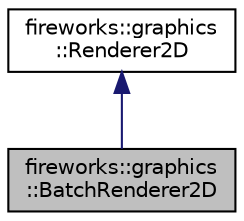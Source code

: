 digraph "fireworks::graphics::BatchRenderer2D"
{
 // LATEX_PDF_SIZE
  edge [fontname="Helvetica",fontsize="10",labelfontname="Helvetica",labelfontsize="10"];
  node [fontname="Helvetica",fontsize="10",shape=record];
  Node1 [label="fireworks::graphics\l::BatchRenderer2D",height=0.2,width=0.4,color="black", fillcolor="grey75", style="filled", fontcolor="black",tooltip="Renders the renderables in a single draw call using batching."];
  Node2 -> Node1 [dir="back",color="midnightblue",fontsize="10",style="solid",fontname="Helvetica"];
  Node2 [label="fireworks::graphics\l::Renderer2D",height=0.2,width=0.4,color="black", fillcolor="white", style="filled",URL="$classfireworks_1_1graphics_1_1_renderer2_d.html",tooltip="Forward declaration of the graphics::Renderable2D."];
}

